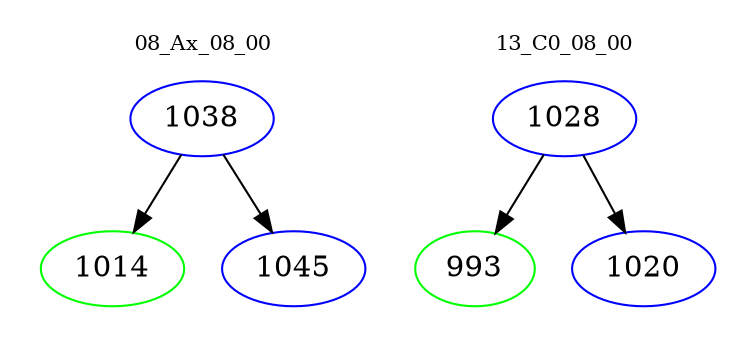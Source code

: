 digraph{
subgraph cluster_0 {
color = white
label = "08_Ax_08_00";
fontsize=10;
T0_1038 [label="1038", color="blue"]
T0_1038 -> T0_1014 [color="black"]
T0_1014 [label="1014", color="green"]
T0_1038 -> T0_1045 [color="black"]
T0_1045 [label="1045", color="blue"]
}
subgraph cluster_1 {
color = white
label = "13_C0_08_00";
fontsize=10;
T1_1028 [label="1028", color="blue"]
T1_1028 -> T1_993 [color="black"]
T1_993 [label="993", color="green"]
T1_1028 -> T1_1020 [color="black"]
T1_1020 [label="1020", color="blue"]
}
}

